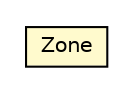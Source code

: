 #!/usr/local/bin/dot
#
# Class diagram 
# Generated by UMLGraph version 5.1 (http://www.umlgraph.org/)
#

digraph G {
	edge [fontname="Helvetica",fontsize=10,labelfontname="Helvetica",labelfontsize=10];
	node [fontname="Helvetica",fontsize=10,shape=plaintext];
	nodesep=0.25;
	ranksep=0.5;
	// com.clapi.data.Zone
	c135 [label=<<table title="com.clapi.data.Zone" border="0" cellborder="1" cellspacing="0" cellpadding="2" port="p" bgcolor="lemonChiffon" href="./Zone.html">
		<tr><td><table border="0" cellspacing="0" cellpadding="1">
<tr><td align="center" balign="center"> Zone </td></tr>
		</table></td></tr>
		</table>>, fontname="Helvetica", fontcolor="black", fontsize=10.0];
}

